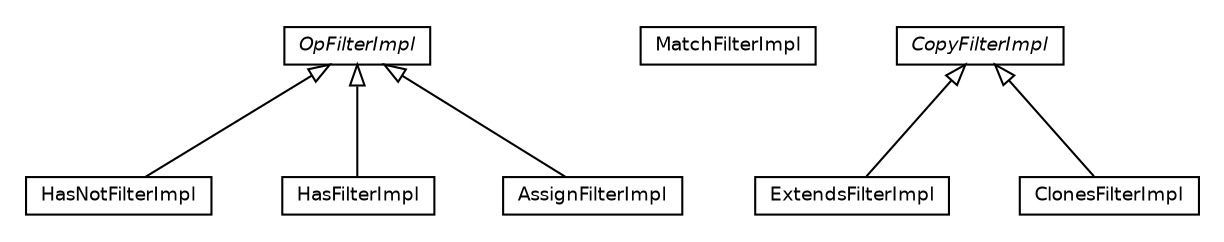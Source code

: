 #!/usr/local/bin/dot
#
# Class diagram 
# Generated by UmlGraph version 4.4 (http://www.spinellis.gr/sw/umlgraph)
#

digraph G {
	edge [fontname="Helvetica",fontsize=10,labelfontname="Helvetica",labelfontsize=10];
	node [fontname="Helvetica",fontsize=10,shape=plaintext];
	// it.apice.sapere.api.ecolaws.filter.impl.OpFilterImpl
	c123 [label=<<table border="0" cellborder="1" cellspacing="0" cellpadding="2" port="p" href="./OpFilterImpl.html">
		<tr><td><table border="0" cellspacing="0" cellpadding="1">
			<tr><td><font face="Helvetica-Oblique"> OpFilterImpl </font></td></tr>
		</table></td></tr>
		</table>>, fontname="Helvetica", fontcolor="black", fontsize=9.0];
	// it.apice.sapere.api.ecolaws.filter.impl.MatchFilterImpl
	c124 [label=<<table border="0" cellborder="1" cellspacing="0" cellpadding="2" port="p" href="./MatchFilterImpl.html">
		<tr><td><table border="0" cellspacing="0" cellpadding="1">
			<tr><td> MatchFilterImpl </td></tr>
		</table></td></tr>
		</table>>, fontname="Helvetica", fontcolor="black", fontsize=9.0];
	// it.apice.sapere.api.ecolaws.filter.impl.HasNotFilterImpl
	c125 [label=<<table border="0" cellborder="1" cellspacing="0" cellpadding="2" port="p" href="./HasNotFilterImpl.html">
		<tr><td><table border="0" cellspacing="0" cellpadding="1">
			<tr><td> HasNotFilterImpl </td></tr>
		</table></td></tr>
		</table>>, fontname="Helvetica", fontcolor="black", fontsize=9.0];
	// it.apice.sapere.api.ecolaws.filter.impl.HasFilterImpl
	c126 [label=<<table border="0" cellborder="1" cellspacing="0" cellpadding="2" port="p" href="./HasFilterImpl.html">
		<tr><td><table border="0" cellspacing="0" cellpadding="1">
			<tr><td> HasFilterImpl </td></tr>
		</table></td></tr>
		</table>>, fontname="Helvetica", fontcolor="black", fontsize=9.0];
	// it.apice.sapere.api.ecolaws.filter.impl.ExtendsFilterImpl
	c127 [label=<<table border="0" cellborder="1" cellspacing="0" cellpadding="2" port="p" href="./ExtendsFilterImpl.html">
		<tr><td><table border="0" cellspacing="0" cellpadding="1">
			<tr><td> ExtendsFilterImpl </td></tr>
		</table></td></tr>
		</table>>, fontname="Helvetica", fontcolor="black", fontsize=9.0];
	// it.apice.sapere.api.ecolaws.filter.impl.CopyFilterImpl
	c128 [label=<<table border="0" cellborder="1" cellspacing="0" cellpadding="2" port="p" href="./CopyFilterImpl.html">
		<tr><td><table border="0" cellspacing="0" cellpadding="1">
			<tr><td><font face="Helvetica-Oblique"> CopyFilterImpl </font></td></tr>
		</table></td></tr>
		</table>>, fontname="Helvetica", fontcolor="black", fontsize=9.0];
	// it.apice.sapere.api.ecolaws.filter.impl.ClonesFilterImpl
	c129 [label=<<table border="0" cellborder="1" cellspacing="0" cellpadding="2" port="p" href="./ClonesFilterImpl.html">
		<tr><td><table border="0" cellspacing="0" cellpadding="1">
			<tr><td> ClonesFilterImpl </td></tr>
		</table></td></tr>
		</table>>, fontname="Helvetica", fontcolor="black", fontsize=9.0];
	// it.apice.sapere.api.ecolaws.filter.impl.AssignFilterImpl
	c130 [label=<<table border="0" cellborder="1" cellspacing="0" cellpadding="2" port="p" href="./AssignFilterImpl.html">
		<tr><td><table border="0" cellspacing="0" cellpadding="1">
			<tr><td> AssignFilterImpl </td></tr>
		</table></td></tr>
		</table>>, fontname="Helvetica", fontcolor="black", fontsize=9.0];
	//it.apice.sapere.api.ecolaws.filter.impl.HasNotFilterImpl extends it.apice.sapere.api.ecolaws.filter.impl.OpFilterImpl
	c123:p -> c125:p [dir=back,arrowtail=empty];
	//it.apice.sapere.api.ecolaws.filter.impl.HasFilterImpl extends it.apice.sapere.api.ecolaws.filter.impl.OpFilterImpl
	c123:p -> c126:p [dir=back,arrowtail=empty];
	//it.apice.sapere.api.ecolaws.filter.impl.ExtendsFilterImpl extends it.apice.sapere.api.ecolaws.filter.impl.CopyFilterImpl
	c128:p -> c127:p [dir=back,arrowtail=empty];
	//it.apice.sapere.api.ecolaws.filter.impl.ClonesFilterImpl extends it.apice.sapere.api.ecolaws.filter.impl.CopyFilterImpl
	c128:p -> c129:p [dir=back,arrowtail=empty];
	//it.apice.sapere.api.ecolaws.filter.impl.AssignFilterImpl extends it.apice.sapere.api.ecolaws.filter.impl.OpFilterImpl
	c123:p -> c130:p [dir=back,arrowtail=empty];
}

